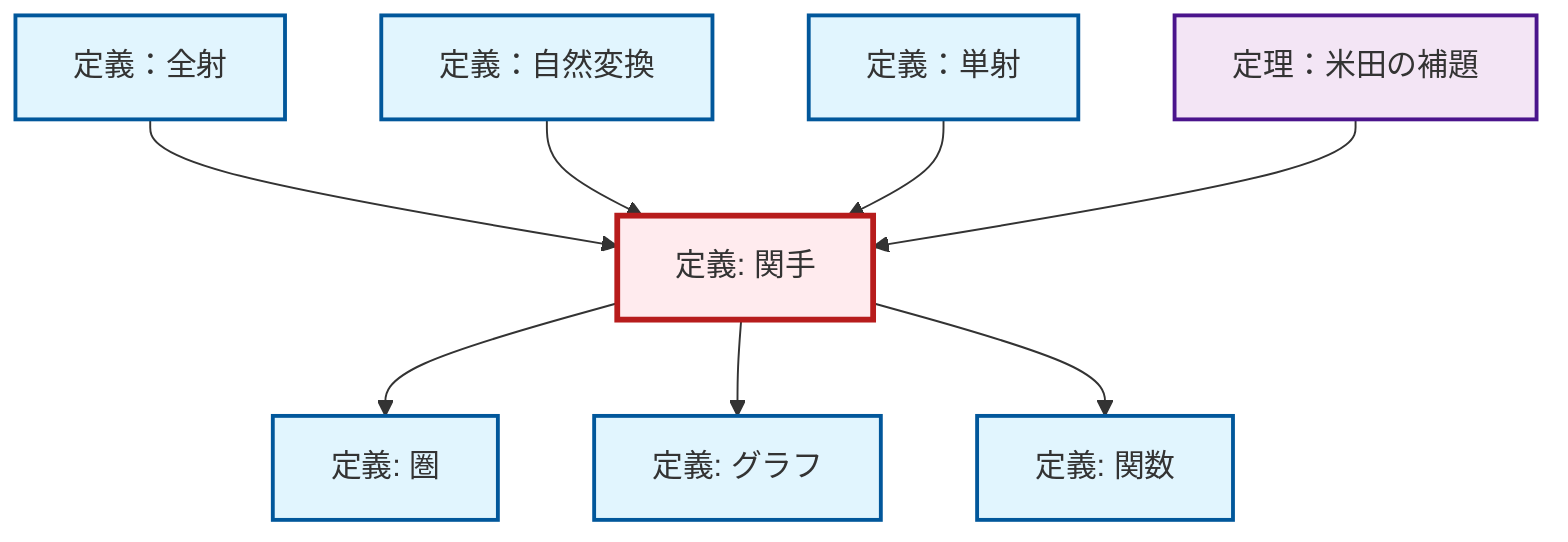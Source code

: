 graph TD
    classDef definition fill:#e1f5fe,stroke:#01579b,stroke-width:2px
    classDef theorem fill:#f3e5f5,stroke:#4a148c,stroke-width:2px
    classDef axiom fill:#fff3e0,stroke:#e65100,stroke-width:2px
    classDef example fill:#e8f5e9,stroke:#1b5e20,stroke-width:2px
    classDef current fill:#ffebee,stroke:#b71c1c,stroke-width:3px
    def-category["定義: 圏"]:::definition
    def-functor["定義: 関手"]:::definition
    thm-yoneda["定理：米田の補題"]:::theorem
    def-graph["定義: グラフ"]:::definition
    def-natural-transformation["定義：自然変換"]:::definition
    def-monomorphism["定義：単射"]:::definition
    def-epimorphism["定義：全射"]:::definition
    def-function["定義: 関数"]:::definition
    def-epimorphism --> def-functor
    def-functor --> def-category
    def-natural-transformation --> def-functor
    def-monomorphism --> def-functor
    def-functor --> def-graph
    def-functor --> def-function
    thm-yoneda --> def-functor
    class def-functor current
